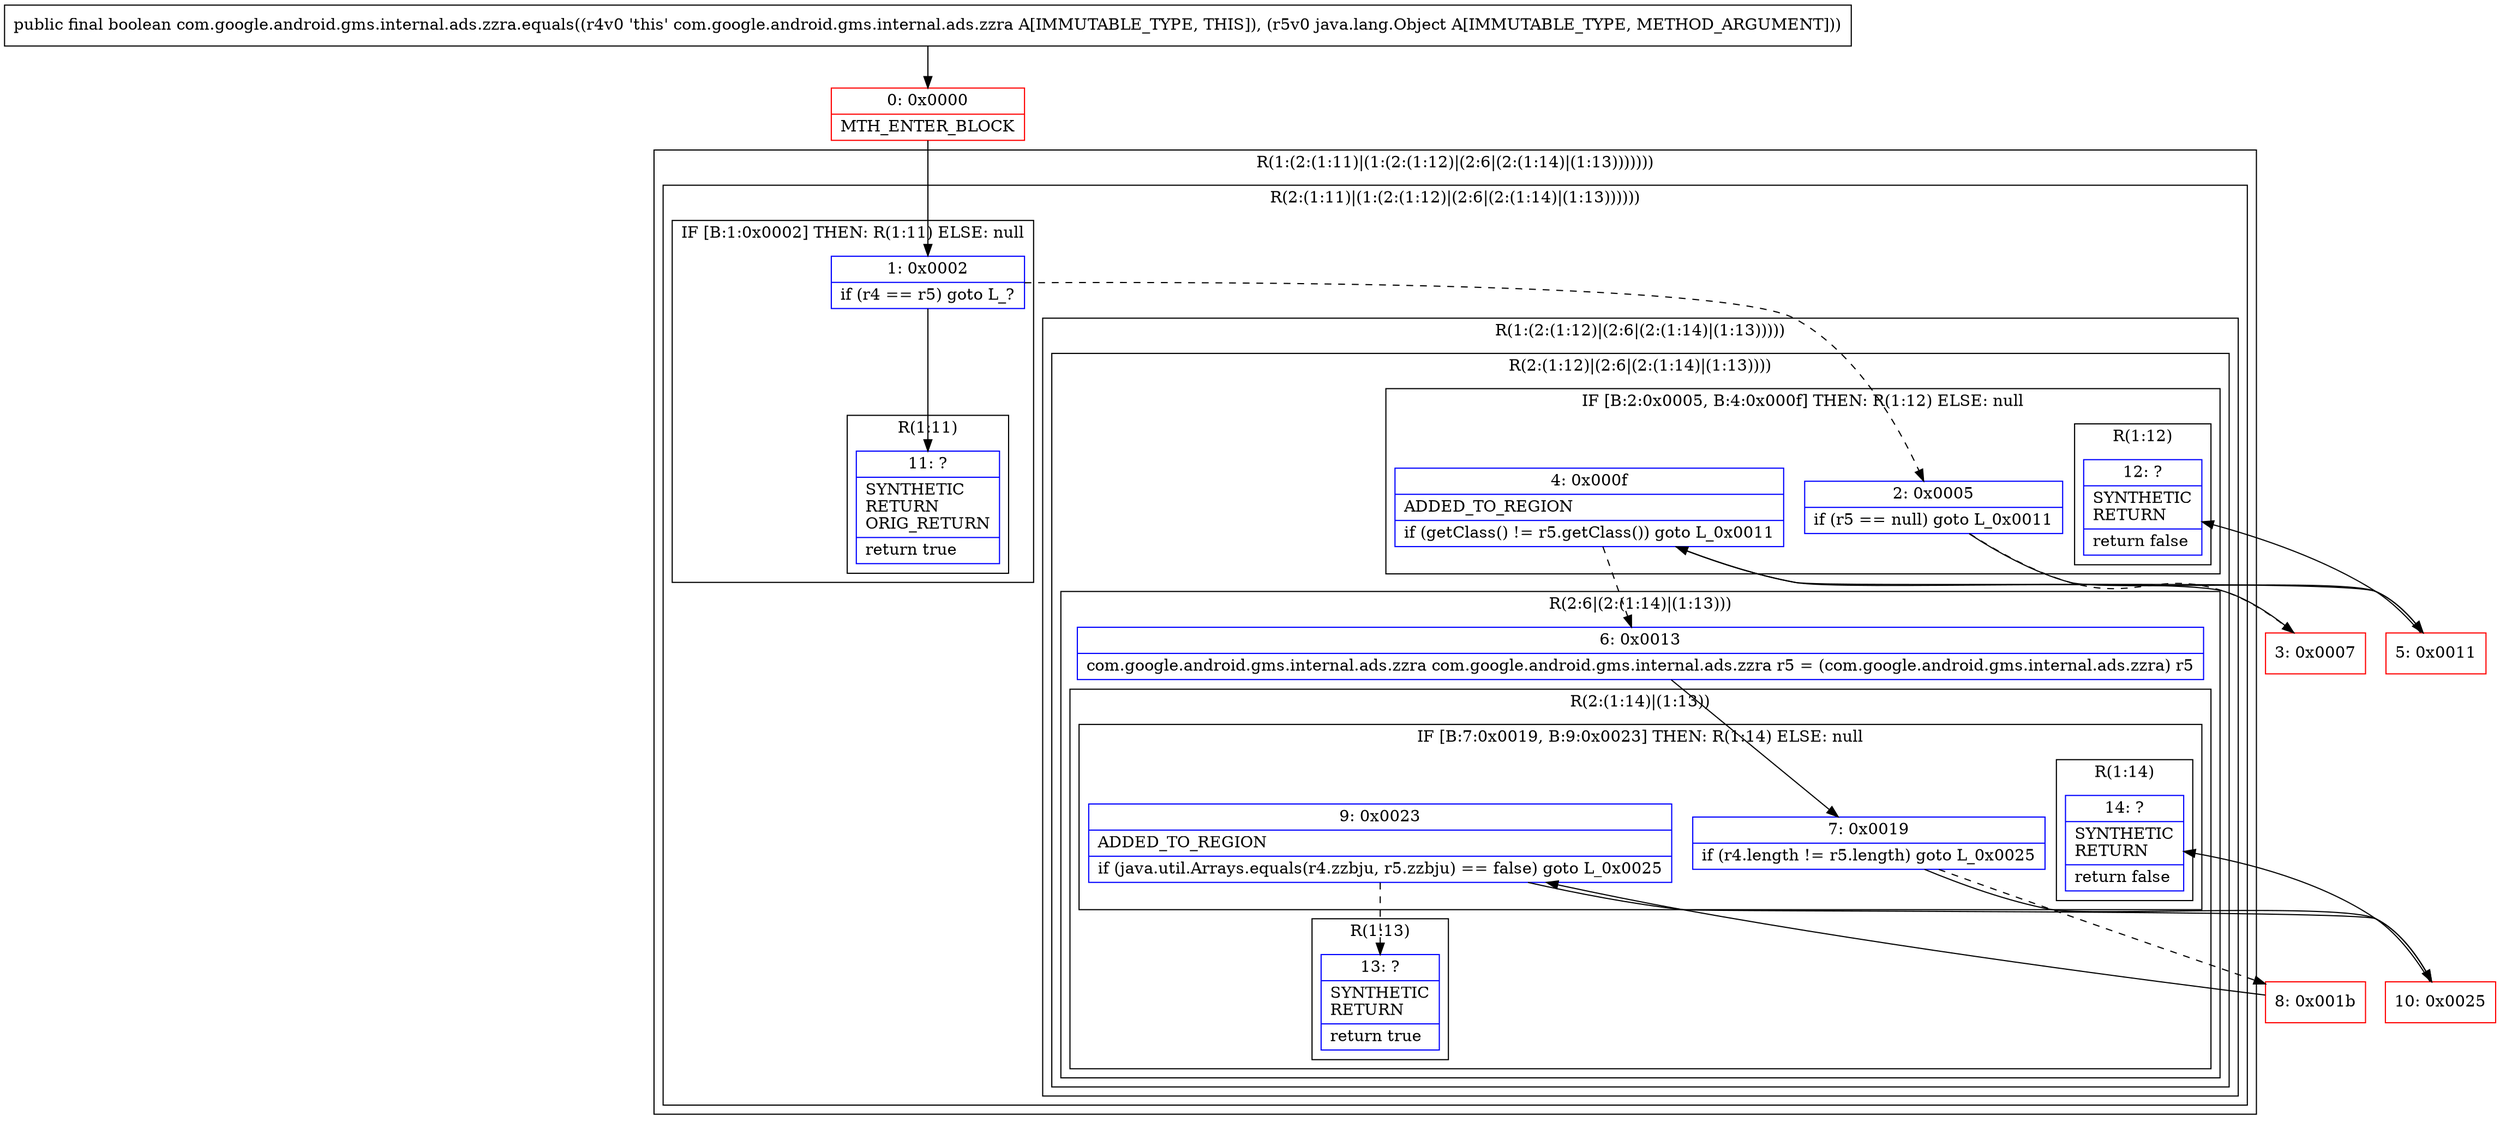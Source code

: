 digraph "CFG forcom.google.android.gms.internal.ads.zzra.equals(Ljava\/lang\/Object;)Z" {
subgraph cluster_Region_1853145449 {
label = "R(1:(2:(1:11)|(1:(2:(1:12)|(2:6|(2:(1:14)|(1:13)))))))";
node [shape=record,color=blue];
subgraph cluster_Region_913121781 {
label = "R(2:(1:11)|(1:(2:(1:12)|(2:6|(2:(1:14)|(1:13))))))";
node [shape=record,color=blue];
subgraph cluster_IfRegion_1524314167 {
label = "IF [B:1:0x0002] THEN: R(1:11) ELSE: null";
node [shape=record,color=blue];
Node_1 [shape=record,label="{1\:\ 0x0002|if (r4 == r5) goto L_?\l}"];
subgraph cluster_Region_912582564 {
label = "R(1:11)";
node [shape=record,color=blue];
Node_11 [shape=record,label="{11\:\ ?|SYNTHETIC\lRETURN\lORIG_RETURN\l|return true\l}"];
}
}
subgraph cluster_Region_2119374728 {
label = "R(1:(2:(1:12)|(2:6|(2:(1:14)|(1:13)))))";
node [shape=record,color=blue];
subgraph cluster_Region_569307966 {
label = "R(2:(1:12)|(2:6|(2:(1:14)|(1:13))))";
node [shape=record,color=blue];
subgraph cluster_IfRegion_574043580 {
label = "IF [B:2:0x0005, B:4:0x000f] THEN: R(1:12) ELSE: null";
node [shape=record,color=blue];
Node_2 [shape=record,label="{2\:\ 0x0005|if (r5 == null) goto L_0x0011\l}"];
Node_4 [shape=record,label="{4\:\ 0x000f|ADDED_TO_REGION\l|if (getClass() != r5.getClass()) goto L_0x0011\l}"];
subgraph cluster_Region_864006041 {
label = "R(1:12)";
node [shape=record,color=blue];
Node_12 [shape=record,label="{12\:\ ?|SYNTHETIC\lRETURN\l|return false\l}"];
}
}
subgraph cluster_Region_1598050702 {
label = "R(2:6|(2:(1:14)|(1:13)))";
node [shape=record,color=blue];
Node_6 [shape=record,label="{6\:\ 0x0013|com.google.android.gms.internal.ads.zzra com.google.android.gms.internal.ads.zzra r5 = (com.google.android.gms.internal.ads.zzra) r5\l}"];
subgraph cluster_Region_1433801001 {
label = "R(2:(1:14)|(1:13))";
node [shape=record,color=blue];
subgraph cluster_IfRegion_901707993 {
label = "IF [B:7:0x0019, B:9:0x0023] THEN: R(1:14) ELSE: null";
node [shape=record,color=blue];
Node_7 [shape=record,label="{7\:\ 0x0019|if (r4.length != r5.length) goto L_0x0025\l}"];
Node_9 [shape=record,label="{9\:\ 0x0023|ADDED_TO_REGION\l|if (java.util.Arrays.equals(r4.zzbju, r5.zzbju) == false) goto L_0x0025\l}"];
subgraph cluster_Region_64454586 {
label = "R(1:14)";
node [shape=record,color=blue];
Node_14 [shape=record,label="{14\:\ ?|SYNTHETIC\lRETURN\l|return false\l}"];
}
}
subgraph cluster_Region_416690345 {
label = "R(1:13)";
node [shape=record,color=blue];
Node_13 [shape=record,label="{13\:\ ?|SYNTHETIC\lRETURN\l|return true\l}"];
}
}
}
}
}
}
}
Node_0 [shape=record,color=red,label="{0\:\ 0x0000|MTH_ENTER_BLOCK\l}"];
Node_3 [shape=record,color=red,label="{3\:\ 0x0007}"];
Node_5 [shape=record,color=red,label="{5\:\ 0x0011}"];
Node_8 [shape=record,color=red,label="{8\:\ 0x001b}"];
Node_10 [shape=record,color=red,label="{10\:\ 0x0025}"];
MethodNode[shape=record,label="{public final boolean com.google.android.gms.internal.ads.zzra.equals((r4v0 'this' com.google.android.gms.internal.ads.zzra A[IMMUTABLE_TYPE, THIS]), (r5v0 java.lang.Object A[IMMUTABLE_TYPE, METHOD_ARGUMENT])) }"];
MethodNode -> Node_0;
Node_1 -> Node_2[style=dashed];
Node_1 -> Node_11;
Node_2 -> Node_3[style=dashed];
Node_2 -> Node_5;
Node_4 -> Node_5;
Node_4 -> Node_6[style=dashed];
Node_6 -> Node_7;
Node_7 -> Node_8[style=dashed];
Node_7 -> Node_10;
Node_9 -> Node_10;
Node_9 -> Node_13[style=dashed];
Node_0 -> Node_1;
Node_3 -> Node_4;
Node_5 -> Node_12;
Node_8 -> Node_9;
Node_10 -> Node_14;
}

